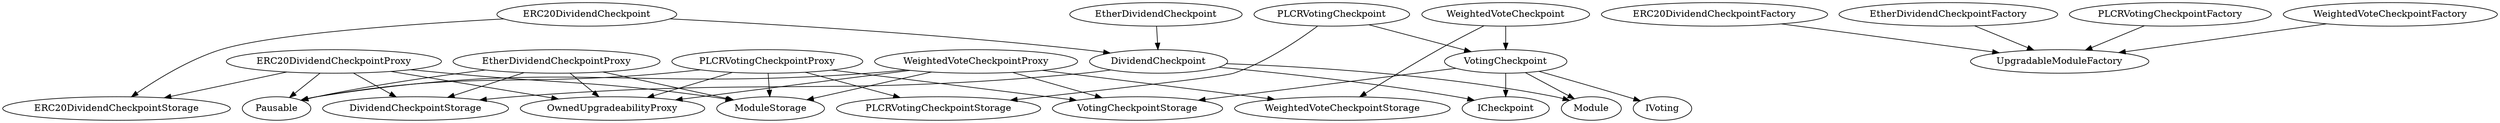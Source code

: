 digraph G {
  graph [ ratio = "auto", page = "40" ];
  "DividendCheckpoint";
  "DividendCheckpointStorage";
  "ICheckpoint";
  "Module";
  "ERC20DividendCheckpoint";
  "ERC20DividendCheckpointStorage";
  "ERC20DividendCheckpointFactory";
  "UpgradableModuleFactory";
  "ERC20DividendCheckpointProxy";
  "ModuleStorage";
  "Pausable";
  "OwnedUpgradeabilityProxy";
  "EtherDividendCheckpoint";
  "EtherDividendCheckpointFactory";
  "EtherDividendCheckpointProxy";
  "PLCRVotingCheckpoint";
  "PLCRVotingCheckpointStorage";
  "VotingCheckpoint";
  "PLCRVotingCheckpointFactory";
  "PLCRVotingCheckpointProxy";
  "VotingCheckpointStorage";
  "WeightedVoteCheckpoint";
  "WeightedVoteCheckpointStorage";
  "WeightedVoteCheckpointFactory";
  "WeightedVoteCheckpointProxy";
  "IVoting";
  "DividendCheckpoint" -> "DividendCheckpointStorage";
  "DividendCheckpoint" -> "ICheckpoint";
  "DividendCheckpoint" -> "Module";
  "ERC20DividendCheckpoint" -> "ERC20DividendCheckpointStorage";
  "ERC20DividendCheckpoint" -> "DividendCheckpoint";
  "ERC20DividendCheckpointFactory" -> "UpgradableModuleFactory";
  "ERC20DividendCheckpointProxy" -> "ERC20DividendCheckpointStorage";
  "ERC20DividendCheckpointProxy" -> "DividendCheckpointStorage";
  "ERC20DividendCheckpointProxy" -> "ModuleStorage";
  "ERC20DividendCheckpointProxy" -> "Pausable";
  "ERC20DividendCheckpointProxy" -> "OwnedUpgradeabilityProxy";
  "EtherDividendCheckpoint" -> "DividendCheckpoint";
  "EtherDividendCheckpointFactory" -> "UpgradableModuleFactory";
  "EtherDividendCheckpointProxy" -> "DividendCheckpointStorage";
  "EtherDividendCheckpointProxy" -> "ModuleStorage";
  "EtherDividendCheckpointProxy" -> "Pausable";
  "EtherDividendCheckpointProxy" -> "OwnedUpgradeabilityProxy";
  "PLCRVotingCheckpoint" -> "PLCRVotingCheckpointStorage";
  "PLCRVotingCheckpoint" -> "VotingCheckpoint";
  "PLCRVotingCheckpointFactory" -> "UpgradableModuleFactory";
  "PLCRVotingCheckpointProxy" -> "PLCRVotingCheckpointStorage";
  "PLCRVotingCheckpointProxy" -> "VotingCheckpointStorage";
  "PLCRVotingCheckpointProxy" -> "ModuleStorage";
  "PLCRVotingCheckpointProxy" -> "Pausable";
  "PLCRVotingCheckpointProxy" -> "OwnedUpgradeabilityProxy";
  "WeightedVoteCheckpoint" -> "WeightedVoteCheckpointStorage";
  "WeightedVoteCheckpoint" -> "VotingCheckpoint";
  "WeightedVoteCheckpointFactory" -> "UpgradableModuleFactory";
  "WeightedVoteCheckpointProxy" -> "WeightedVoteCheckpointStorage";
  "WeightedVoteCheckpointProxy" -> "VotingCheckpointStorage";
  "WeightedVoteCheckpointProxy" -> "ModuleStorage";
  "WeightedVoteCheckpointProxy" -> "Pausable";
  "WeightedVoteCheckpointProxy" -> "OwnedUpgradeabilityProxy";
  "VotingCheckpoint" -> "VotingCheckpointStorage";
  "VotingCheckpoint" -> "ICheckpoint";
  "VotingCheckpoint" -> "IVoting";
  "VotingCheckpoint" -> "Module";
}

